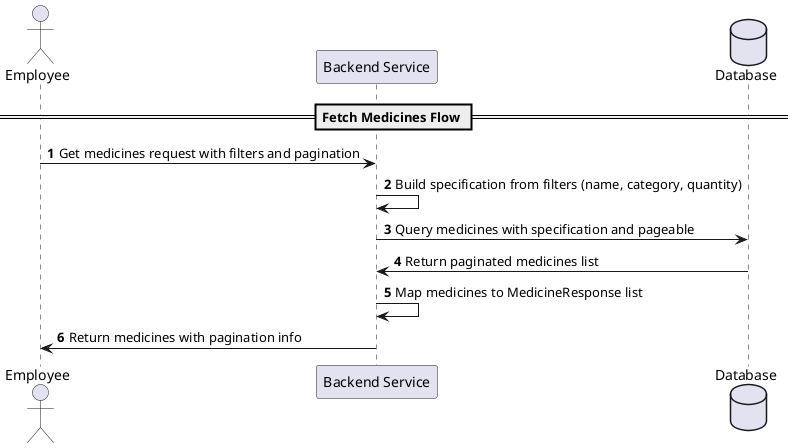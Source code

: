 @startuml
autonumber

actor Employee as "Employee"
participant Backend as "Backend Service"
database DB as "Database"

== Fetch Medicines Flow ==
Employee -> Backend: Get medicines request with filters and pagination
Backend -> Backend: Build specification from filters (name, category, quantity)
Backend -> DB: Query medicines with specification and pageable
DB -> Backend: Return paginated medicines list
Backend -> Backend: Map medicines to MedicineResponse list
Backend -> Employee: Return medicines with pagination info
@enduml
